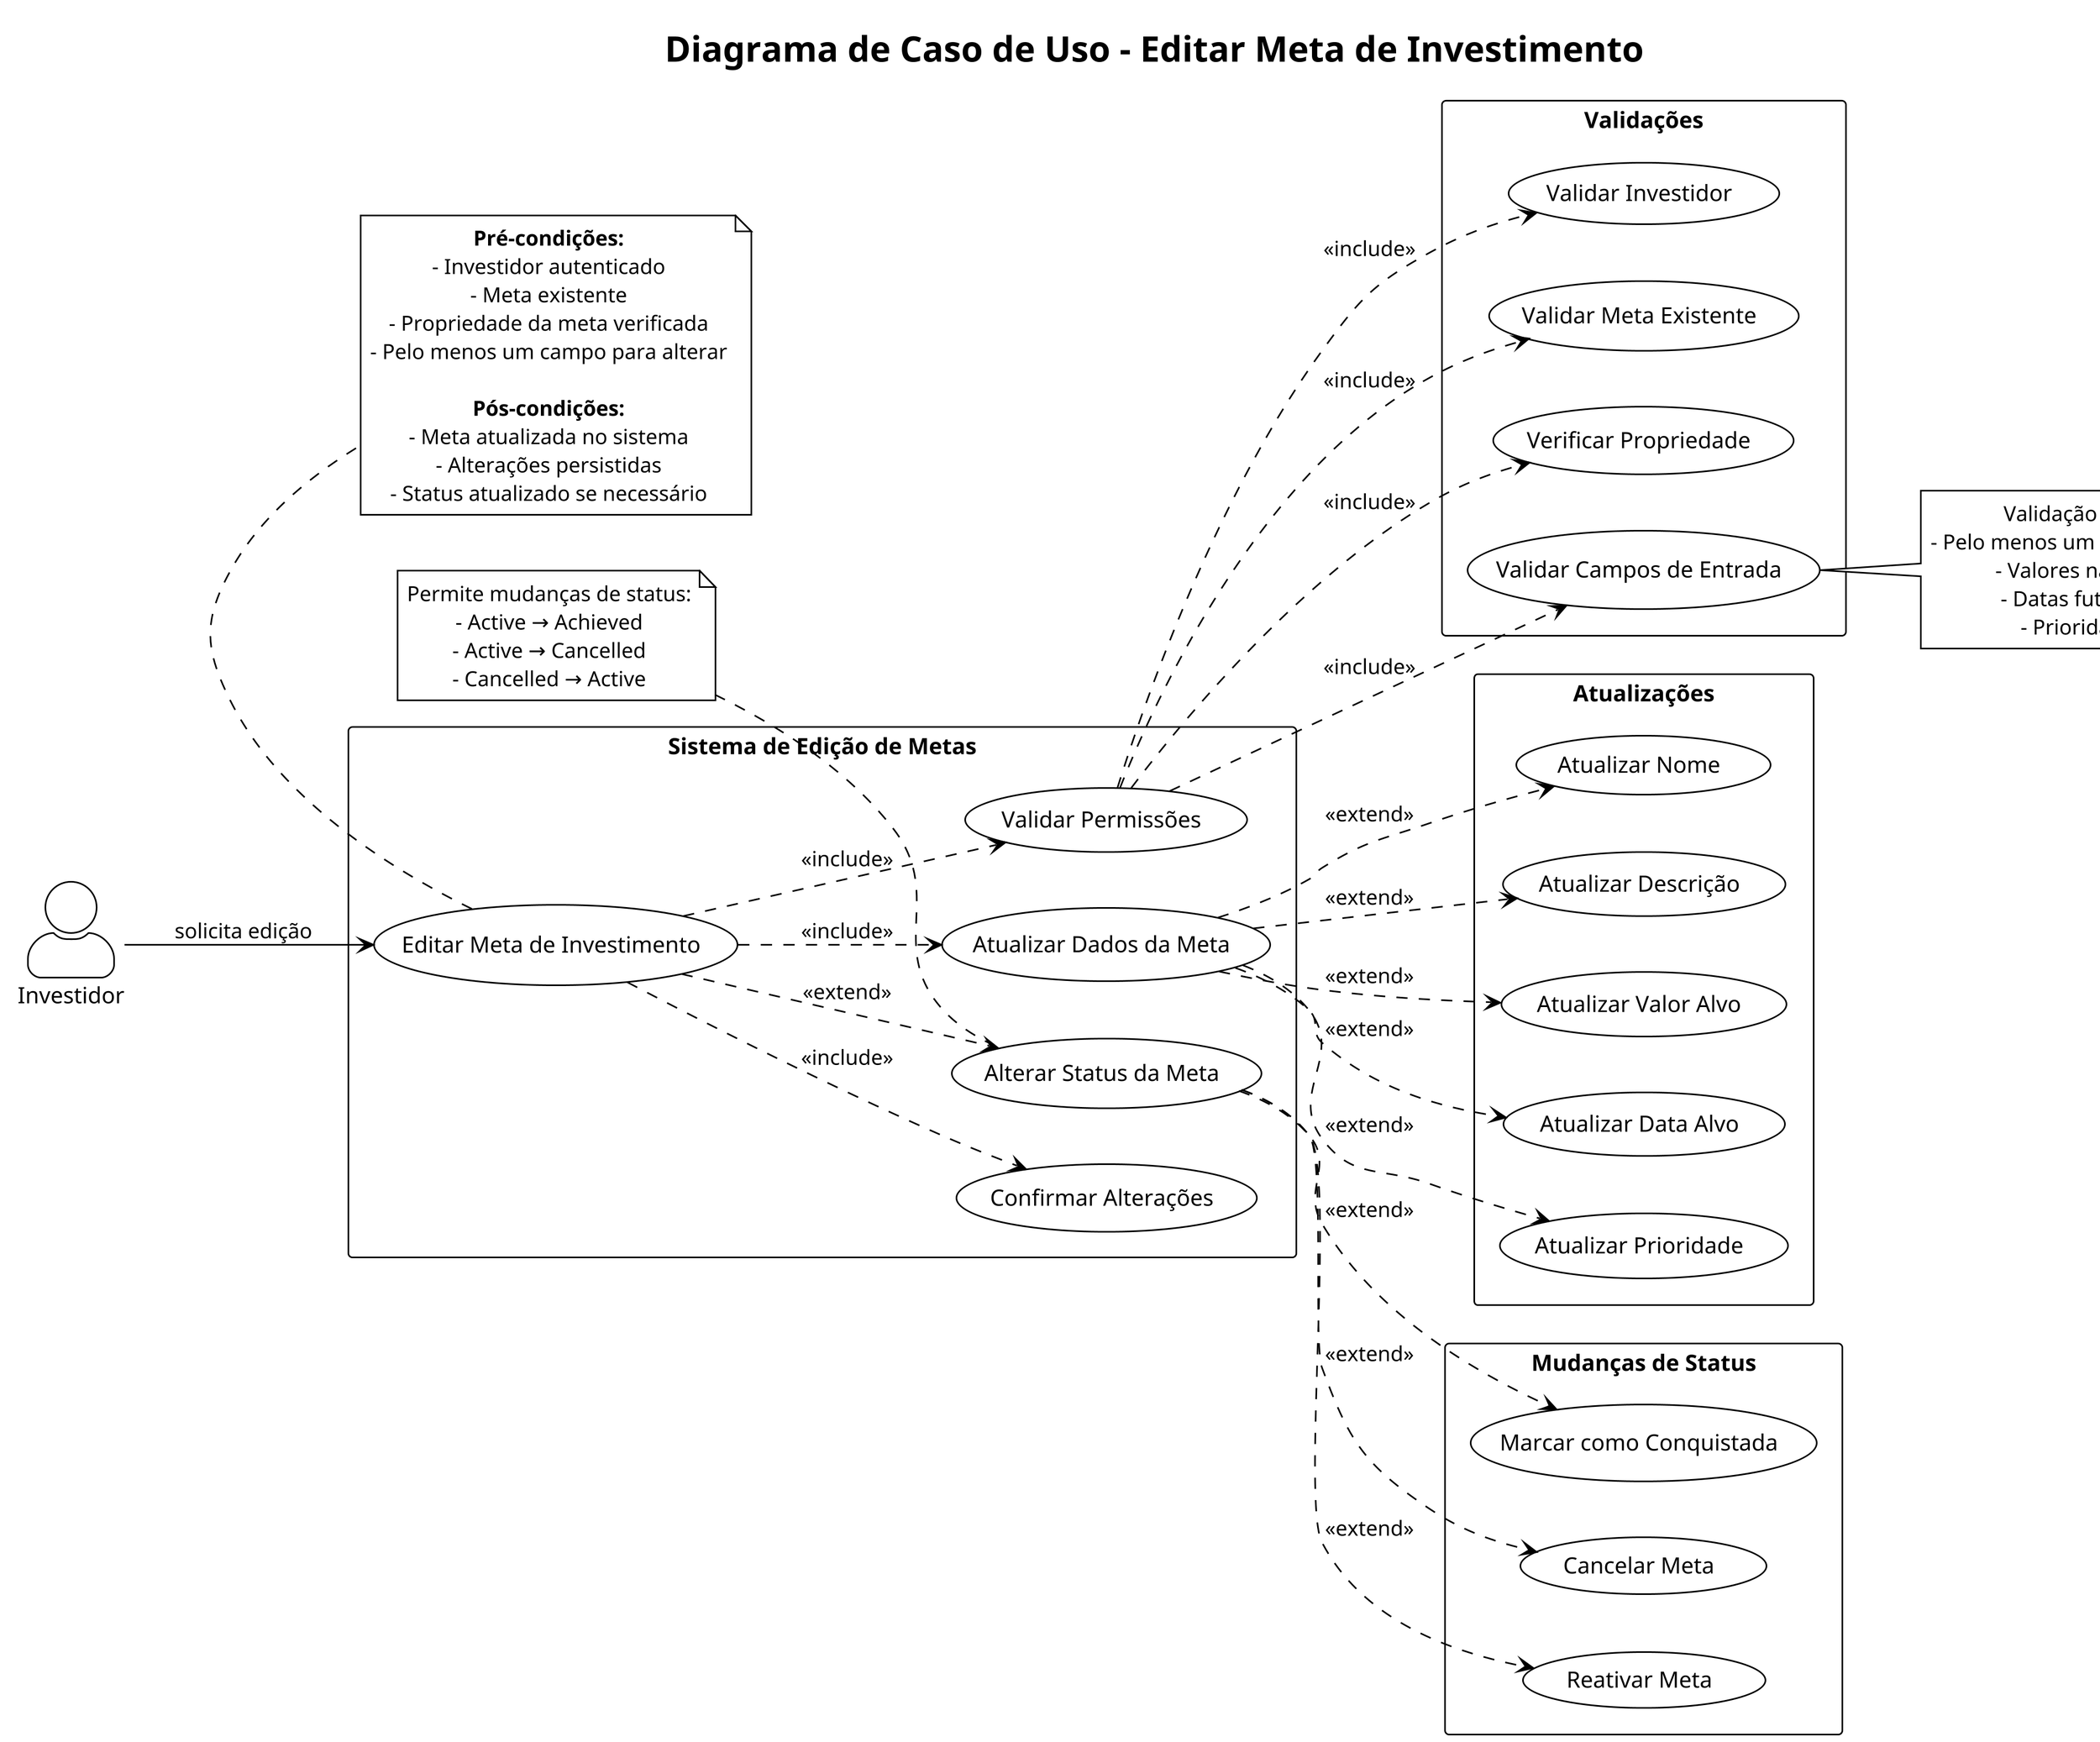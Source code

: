 @startuml Caso de Uso - Editar Meta de Investimento
!theme plain
skinparam dpi 300
skinparam actorStyle awesome
skinparam packageStyle rectangle
skinparam backgroundColor white
skinparam defaultTextAlignment center
left to right direction

title Diagrama de Caso de Uso - Editar Meta de Investimento

actor "Investidor" as Investor

package "Sistema de Edição de Metas" {
    usecase "Editar Meta de Investimento" as UC1
    usecase "Validar Permissões" as UC2
    usecase "Atualizar Dados da Meta" as UC3
    usecase "Alterar Status da Meta" as UC4
    usecase "Confirmar Alterações" as UC5
}

package "Validações" {
    usecase "Validar Investidor" as V1
    usecase "Validar Meta Existente" as V2
    usecase "Verificar Propriedade" as V3
    usecase "Validar Campos de Entrada" as V4
}

package "Atualizações" {
    usecase "Atualizar Nome" as U1
    usecase "Atualizar Descrição" as U2
    usecase "Atualizar Valor Alvo" as U3
    usecase "Atualizar Data Alvo" as U4
    usecase "Atualizar Prioridade" as U5
}

package "Mudanças de Status" {
    usecase "Marcar como Conquistada" as S1
    usecase "Cancelar Meta" as S2
    usecase "Reativar Meta" as S3
}

Investor --> UC1 : solicita edição

UC1 ..> UC2 : <<include>>
UC1 ..> UC3 : <<include>>
UC1 ..> UC4 : <<extend>>
UC1 ..> UC5 : <<include>>

UC2 ..> V1 : <<include>>
UC2 ..> V2 : <<include>>
UC2 ..> V3 : <<include>>
UC2 ..> V4 : <<include>>

UC3 ..> U1 : <<extend>>
UC3 ..> U2 : <<extend>>
UC3 ..> U3 : <<extend>>
UC3 ..> U4 : <<extend>>
UC3 ..> U5 : <<extend>>

UC4 ..> S1 : <<extend>>
UC4 ..> S2 : <<extend>>
UC4 ..> S3 : <<extend>>

note right of V4
  Validação de campos:
  - Pelo menos um campo para alterar
  - Valores não negativos
  - Datas futuras válidas
  - Prioridade válida
end note

note bottom of UC1
  **Pré-condições:**
  - Investidor autenticado
  - Meta existente
  - Propriedade da meta verificada
  - Pelo menos um campo para alterar
  
  **Pós-condições:**
  - Meta atualizada no sistema
  - Alterações persistidas
  - Status atualizado se necessário
end note

note left of UC4
  Permite mudanças de status:
  - Active → Achieved
  - Active → Cancelled
  - Cancelled → Active
end note

@enduml